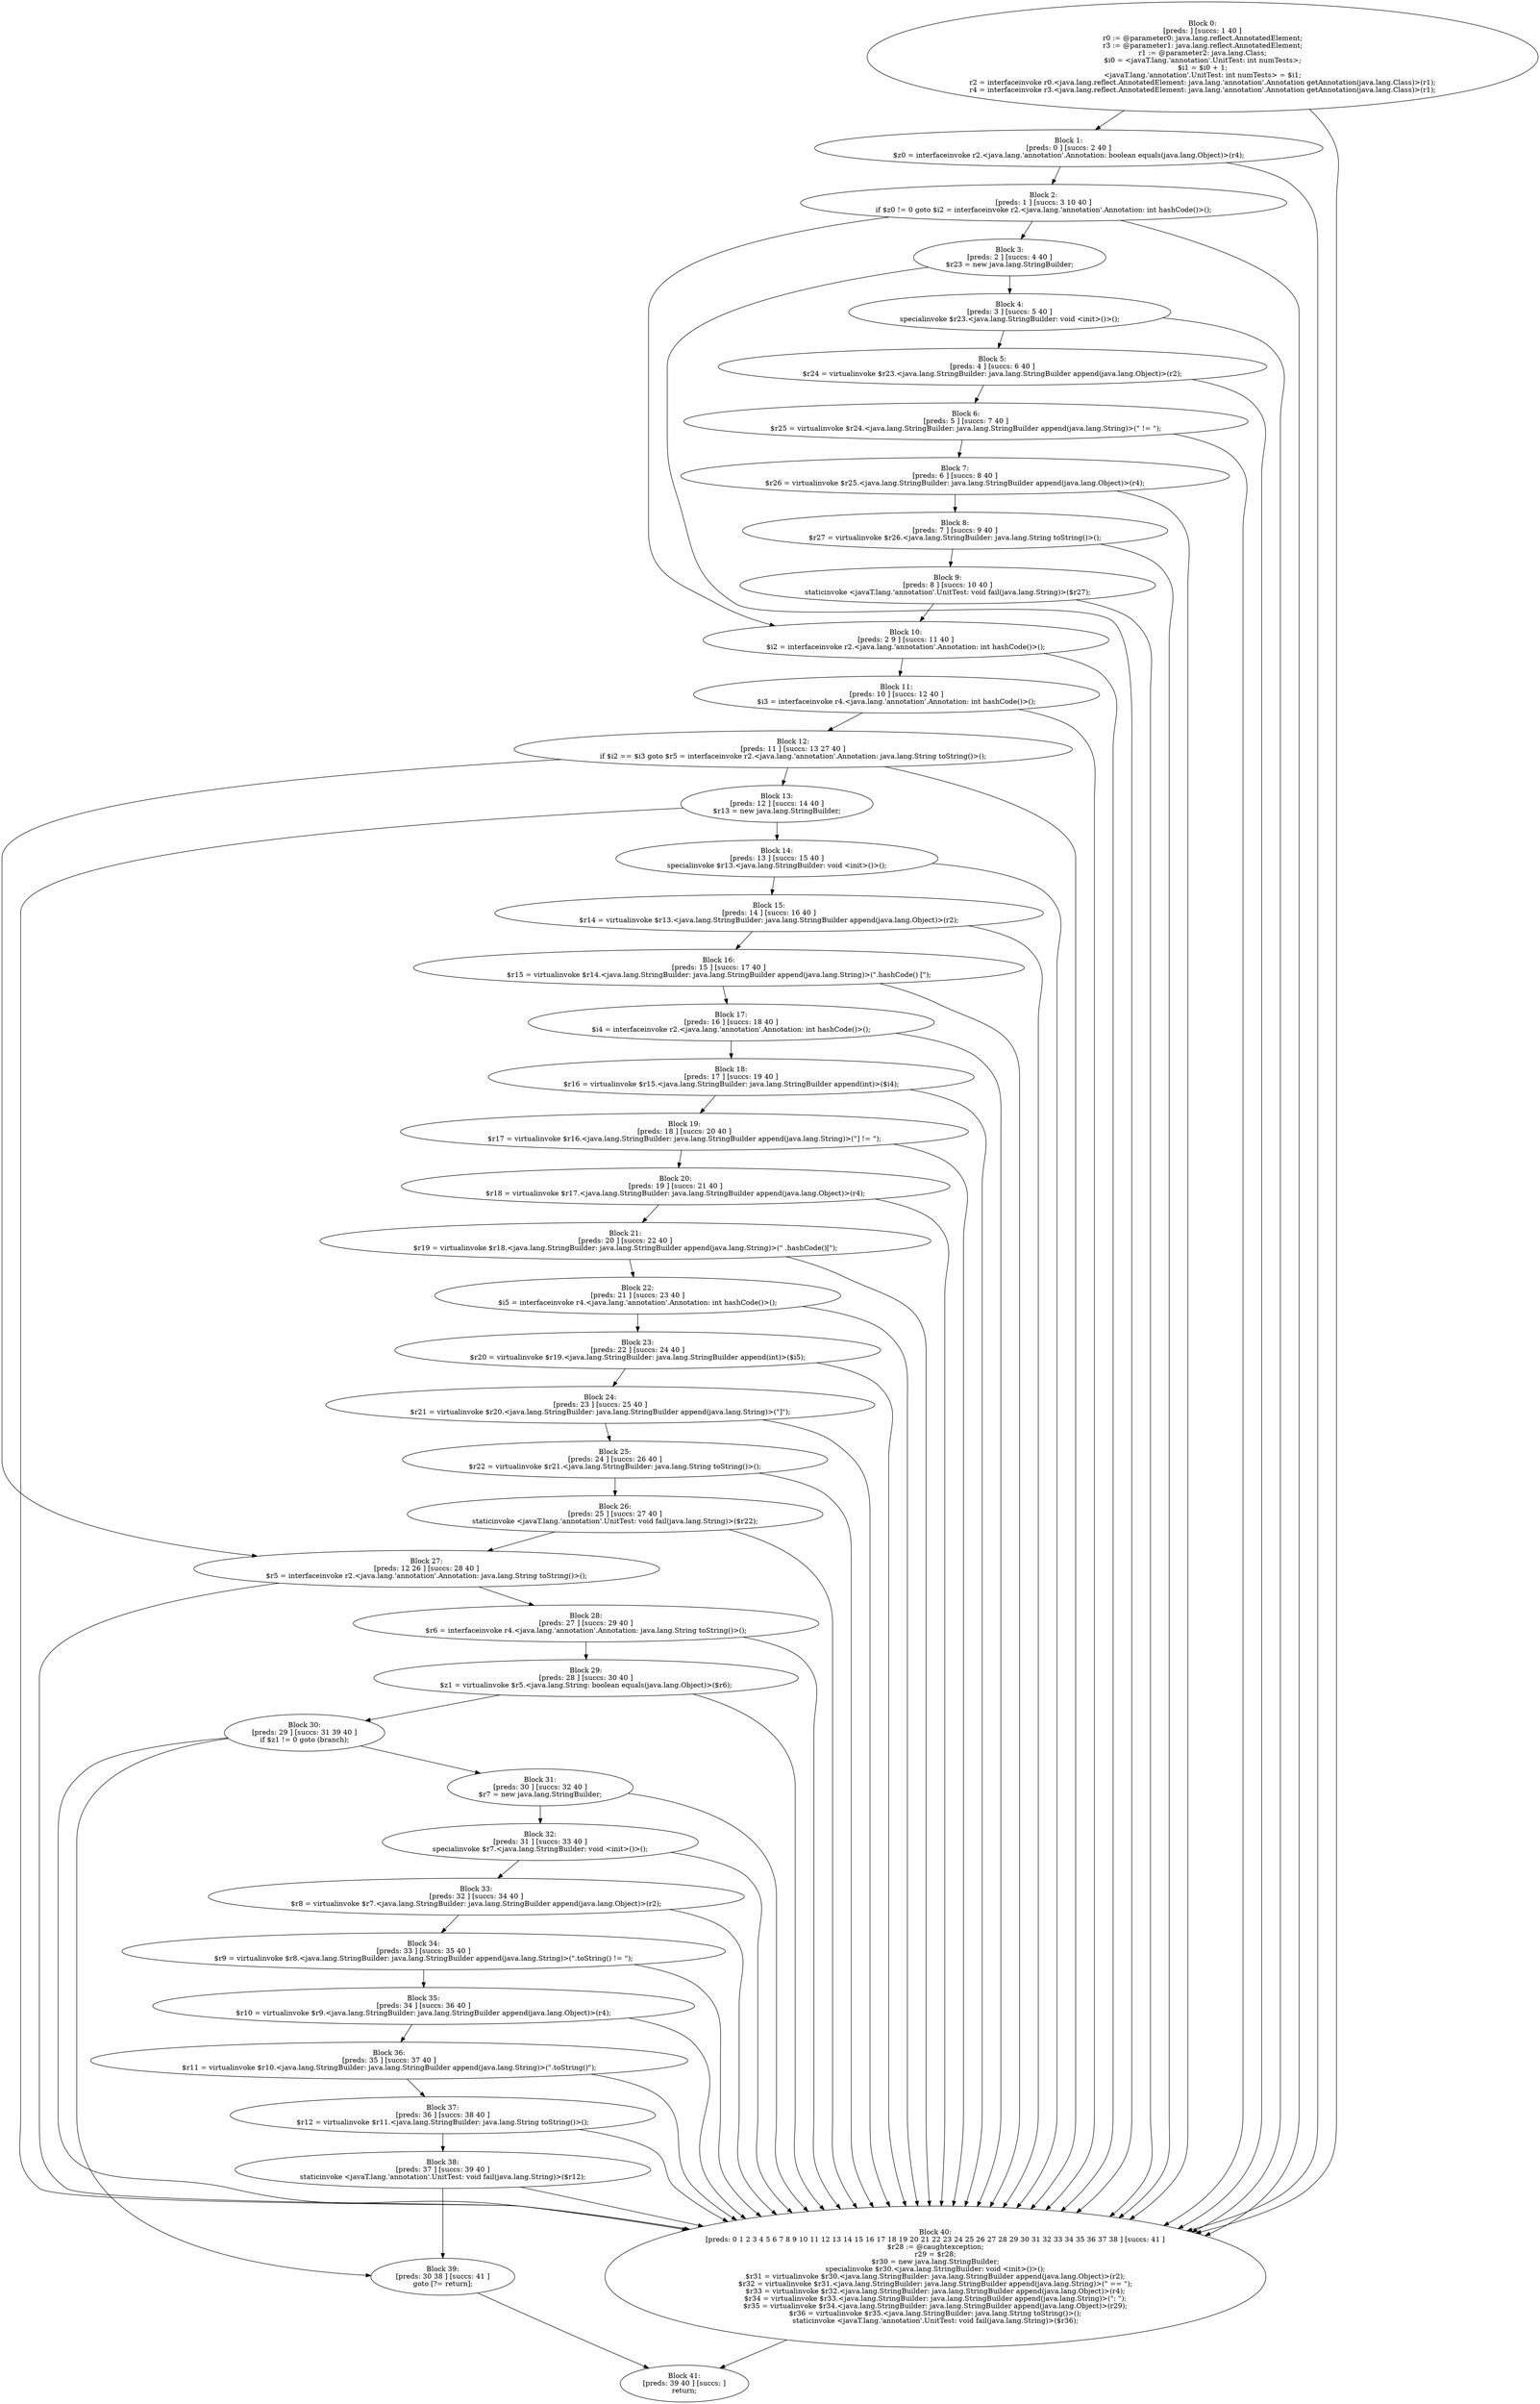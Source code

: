 digraph "unitGraph" {
    "Block 0:
[preds: ] [succs: 1 40 ]
r0 := @parameter0: java.lang.reflect.AnnotatedElement;
r3 := @parameter1: java.lang.reflect.AnnotatedElement;
r1 := @parameter2: java.lang.Class;
$i0 = <javaT.lang.'annotation'.UnitTest: int numTests>;
$i1 = $i0 + 1;
<javaT.lang.'annotation'.UnitTest: int numTests> = $i1;
r2 = interfaceinvoke r0.<java.lang.reflect.AnnotatedElement: java.lang.'annotation'.Annotation getAnnotation(java.lang.Class)>(r1);
r4 = interfaceinvoke r3.<java.lang.reflect.AnnotatedElement: java.lang.'annotation'.Annotation getAnnotation(java.lang.Class)>(r1);
"
    "Block 1:
[preds: 0 ] [succs: 2 40 ]
$z0 = interfaceinvoke r2.<java.lang.'annotation'.Annotation: boolean equals(java.lang.Object)>(r4);
"
    "Block 2:
[preds: 1 ] [succs: 3 10 40 ]
if $z0 != 0 goto $i2 = interfaceinvoke r2.<java.lang.'annotation'.Annotation: int hashCode()>();
"
    "Block 3:
[preds: 2 ] [succs: 4 40 ]
$r23 = new java.lang.StringBuilder;
"
    "Block 4:
[preds: 3 ] [succs: 5 40 ]
specialinvoke $r23.<java.lang.StringBuilder: void <init>()>();
"
    "Block 5:
[preds: 4 ] [succs: 6 40 ]
$r24 = virtualinvoke $r23.<java.lang.StringBuilder: java.lang.StringBuilder append(java.lang.Object)>(r2);
"
    "Block 6:
[preds: 5 ] [succs: 7 40 ]
$r25 = virtualinvoke $r24.<java.lang.StringBuilder: java.lang.StringBuilder append(java.lang.String)>(\" != \");
"
    "Block 7:
[preds: 6 ] [succs: 8 40 ]
$r26 = virtualinvoke $r25.<java.lang.StringBuilder: java.lang.StringBuilder append(java.lang.Object)>(r4);
"
    "Block 8:
[preds: 7 ] [succs: 9 40 ]
$r27 = virtualinvoke $r26.<java.lang.StringBuilder: java.lang.String toString()>();
"
    "Block 9:
[preds: 8 ] [succs: 10 40 ]
staticinvoke <javaT.lang.'annotation'.UnitTest: void fail(java.lang.String)>($r27);
"
    "Block 10:
[preds: 2 9 ] [succs: 11 40 ]
$i2 = interfaceinvoke r2.<java.lang.'annotation'.Annotation: int hashCode()>();
"
    "Block 11:
[preds: 10 ] [succs: 12 40 ]
$i3 = interfaceinvoke r4.<java.lang.'annotation'.Annotation: int hashCode()>();
"
    "Block 12:
[preds: 11 ] [succs: 13 27 40 ]
if $i2 == $i3 goto $r5 = interfaceinvoke r2.<java.lang.'annotation'.Annotation: java.lang.String toString()>();
"
    "Block 13:
[preds: 12 ] [succs: 14 40 ]
$r13 = new java.lang.StringBuilder;
"
    "Block 14:
[preds: 13 ] [succs: 15 40 ]
specialinvoke $r13.<java.lang.StringBuilder: void <init>()>();
"
    "Block 15:
[preds: 14 ] [succs: 16 40 ]
$r14 = virtualinvoke $r13.<java.lang.StringBuilder: java.lang.StringBuilder append(java.lang.Object)>(r2);
"
    "Block 16:
[preds: 15 ] [succs: 17 40 ]
$r15 = virtualinvoke $r14.<java.lang.StringBuilder: java.lang.StringBuilder append(java.lang.String)>(\".hashCode() [\");
"
    "Block 17:
[preds: 16 ] [succs: 18 40 ]
$i4 = interfaceinvoke r2.<java.lang.'annotation'.Annotation: int hashCode()>();
"
    "Block 18:
[preds: 17 ] [succs: 19 40 ]
$r16 = virtualinvoke $r15.<java.lang.StringBuilder: java.lang.StringBuilder append(int)>($i4);
"
    "Block 19:
[preds: 18 ] [succs: 20 40 ]
$r17 = virtualinvoke $r16.<java.lang.StringBuilder: java.lang.StringBuilder append(java.lang.String)>(\"] != \");
"
    "Block 20:
[preds: 19 ] [succs: 21 40 ]
$r18 = virtualinvoke $r17.<java.lang.StringBuilder: java.lang.StringBuilder append(java.lang.Object)>(r4);
"
    "Block 21:
[preds: 20 ] [succs: 22 40 ]
$r19 = virtualinvoke $r18.<java.lang.StringBuilder: java.lang.StringBuilder append(java.lang.String)>(\" .hashCode()[\");
"
    "Block 22:
[preds: 21 ] [succs: 23 40 ]
$i5 = interfaceinvoke r4.<java.lang.'annotation'.Annotation: int hashCode()>();
"
    "Block 23:
[preds: 22 ] [succs: 24 40 ]
$r20 = virtualinvoke $r19.<java.lang.StringBuilder: java.lang.StringBuilder append(int)>($i5);
"
    "Block 24:
[preds: 23 ] [succs: 25 40 ]
$r21 = virtualinvoke $r20.<java.lang.StringBuilder: java.lang.StringBuilder append(java.lang.String)>(\"]\");
"
    "Block 25:
[preds: 24 ] [succs: 26 40 ]
$r22 = virtualinvoke $r21.<java.lang.StringBuilder: java.lang.String toString()>();
"
    "Block 26:
[preds: 25 ] [succs: 27 40 ]
staticinvoke <javaT.lang.'annotation'.UnitTest: void fail(java.lang.String)>($r22);
"
    "Block 27:
[preds: 12 26 ] [succs: 28 40 ]
$r5 = interfaceinvoke r2.<java.lang.'annotation'.Annotation: java.lang.String toString()>();
"
    "Block 28:
[preds: 27 ] [succs: 29 40 ]
$r6 = interfaceinvoke r4.<java.lang.'annotation'.Annotation: java.lang.String toString()>();
"
    "Block 29:
[preds: 28 ] [succs: 30 40 ]
$z1 = virtualinvoke $r5.<java.lang.String: boolean equals(java.lang.Object)>($r6);
"
    "Block 30:
[preds: 29 ] [succs: 31 39 40 ]
if $z1 != 0 goto (branch);
"
    "Block 31:
[preds: 30 ] [succs: 32 40 ]
$r7 = new java.lang.StringBuilder;
"
    "Block 32:
[preds: 31 ] [succs: 33 40 ]
specialinvoke $r7.<java.lang.StringBuilder: void <init>()>();
"
    "Block 33:
[preds: 32 ] [succs: 34 40 ]
$r8 = virtualinvoke $r7.<java.lang.StringBuilder: java.lang.StringBuilder append(java.lang.Object)>(r2);
"
    "Block 34:
[preds: 33 ] [succs: 35 40 ]
$r9 = virtualinvoke $r8.<java.lang.StringBuilder: java.lang.StringBuilder append(java.lang.String)>(\".toString() != \");
"
    "Block 35:
[preds: 34 ] [succs: 36 40 ]
$r10 = virtualinvoke $r9.<java.lang.StringBuilder: java.lang.StringBuilder append(java.lang.Object)>(r4);
"
    "Block 36:
[preds: 35 ] [succs: 37 40 ]
$r11 = virtualinvoke $r10.<java.lang.StringBuilder: java.lang.StringBuilder append(java.lang.String)>(\".toString()\");
"
    "Block 37:
[preds: 36 ] [succs: 38 40 ]
$r12 = virtualinvoke $r11.<java.lang.StringBuilder: java.lang.String toString()>();
"
    "Block 38:
[preds: 37 ] [succs: 39 40 ]
staticinvoke <javaT.lang.'annotation'.UnitTest: void fail(java.lang.String)>($r12);
"
    "Block 39:
[preds: 30 38 ] [succs: 41 ]
goto [?= return];
"
    "Block 40:
[preds: 0 1 2 3 4 5 6 7 8 9 10 11 12 13 14 15 16 17 18 19 20 21 22 23 24 25 26 27 28 29 30 31 32 33 34 35 36 37 38 ] [succs: 41 ]
$r28 := @caughtexception;
r29 = $r28;
$r30 = new java.lang.StringBuilder;
specialinvoke $r30.<java.lang.StringBuilder: void <init>()>();
$r31 = virtualinvoke $r30.<java.lang.StringBuilder: java.lang.StringBuilder append(java.lang.Object)>(r2);
$r32 = virtualinvoke $r31.<java.lang.StringBuilder: java.lang.StringBuilder append(java.lang.String)>(\" == \");
$r33 = virtualinvoke $r32.<java.lang.StringBuilder: java.lang.StringBuilder append(java.lang.Object)>(r4);
$r34 = virtualinvoke $r33.<java.lang.StringBuilder: java.lang.StringBuilder append(java.lang.String)>(\": \");
$r35 = virtualinvoke $r34.<java.lang.StringBuilder: java.lang.StringBuilder append(java.lang.Object)>(r29);
$r36 = virtualinvoke $r35.<java.lang.StringBuilder: java.lang.String toString()>();
staticinvoke <javaT.lang.'annotation'.UnitTest: void fail(java.lang.String)>($r36);
"
    "Block 41:
[preds: 39 40 ] [succs: ]
return;
"
    "Block 0:
[preds: ] [succs: 1 40 ]
r0 := @parameter0: java.lang.reflect.AnnotatedElement;
r3 := @parameter1: java.lang.reflect.AnnotatedElement;
r1 := @parameter2: java.lang.Class;
$i0 = <javaT.lang.'annotation'.UnitTest: int numTests>;
$i1 = $i0 + 1;
<javaT.lang.'annotation'.UnitTest: int numTests> = $i1;
r2 = interfaceinvoke r0.<java.lang.reflect.AnnotatedElement: java.lang.'annotation'.Annotation getAnnotation(java.lang.Class)>(r1);
r4 = interfaceinvoke r3.<java.lang.reflect.AnnotatedElement: java.lang.'annotation'.Annotation getAnnotation(java.lang.Class)>(r1);
"->"Block 1:
[preds: 0 ] [succs: 2 40 ]
$z0 = interfaceinvoke r2.<java.lang.'annotation'.Annotation: boolean equals(java.lang.Object)>(r4);
";
    "Block 0:
[preds: ] [succs: 1 40 ]
r0 := @parameter0: java.lang.reflect.AnnotatedElement;
r3 := @parameter1: java.lang.reflect.AnnotatedElement;
r1 := @parameter2: java.lang.Class;
$i0 = <javaT.lang.'annotation'.UnitTest: int numTests>;
$i1 = $i0 + 1;
<javaT.lang.'annotation'.UnitTest: int numTests> = $i1;
r2 = interfaceinvoke r0.<java.lang.reflect.AnnotatedElement: java.lang.'annotation'.Annotation getAnnotation(java.lang.Class)>(r1);
r4 = interfaceinvoke r3.<java.lang.reflect.AnnotatedElement: java.lang.'annotation'.Annotation getAnnotation(java.lang.Class)>(r1);
"->"Block 40:
[preds: 0 1 2 3 4 5 6 7 8 9 10 11 12 13 14 15 16 17 18 19 20 21 22 23 24 25 26 27 28 29 30 31 32 33 34 35 36 37 38 ] [succs: 41 ]
$r28 := @caughtexception;
r29 = $r28;
$r30 = new java.lang.StringBuilder;
specialinvoke $r30.<java.lang.StringBuilder: void <init>()>();
$r31 = virtualinvoke $r30.<java.lang.StringBuilder: java.lang.StringBuilder append(java.lang.Object)>(r2);
$r32 = virtualinvoke $r31.<java.lang.StringBuilder: java.lang.StringBuilder append(java.lang.String)>(\" == \");
$r33 = virtualinvoke $r32.<java.lang.StringBuilder: java.lang.StringBuilder append(java.lang.Object)>(r4);
$r34 = virtualinvoke $r33.<java.lang.StringBuilder: java.lang.StringBuilder append(java.lang.String)>(\": \");
$r35 = virtualinvoke $r34.<java.lang.StringBuilder: java.lang.StringBuilder append(java.lang.Object)>(r29);
$r36 = virtualinvoke $r35.<java.lang.StringBuilder: java.lang.String toString()>();
staticinvoke <javaT.lang.'annotation'.UnitTest: void fail(java.lang.String)>($r36);
";
    "Block 1:
[preds: 0 ] [succs: 2 40 ]
$z0 = interfaceinvoke r2.<java.lang.'annotation'.Annotation: boolean equals(java.lang.Object)>(r4);
"->"Block 2:
[preds: 1 ] [succs: 3 10 40 ]
if $z0 != 0 goto $i2 = interfaceinvoke r2.<java.lang.'annotation'.Annotation: int hashCode()>();
";
    "Block 1:
[preds: 0 ] [succs: 2 40 ]
$z0 = interfaceinvoke r2.<java.lang.'annotation'.Annotation: boolean equals(java.lang.Object)>(r4);
"->"Block 40:
[preds: 0 1 2 3 4 5 6 7 8 9 10 11 12 13 14 15 16 17 18 19 20 21 22 23 24 25 26 27 28 29 30 31 32 33 34 35 36 37 38 ] [succs: 41 ]
$r28 := @caughtexception;
r29 = $r28;
$r30 = new java.lang.StringBuilder;
specialinvoke $r30.<java.lang.StringBuilder: void <init>()>();
$r31 = virtualinvoke $r30.<java.lang.StringBuilder: java.lang.StringBuilder append(java.lang.Object)>(r2);
$r32 = virtualinvoke $r31.<java.lang.StringBuilder: java.lang.StringBuilder append(java.lang.String)>(\" == \");
$r33 = virtualinvoke $r32.<java.lang.StringBuilder: java.lang.StringBuilder append(java.lang.Object)>(r4);
$r34 = virtualinvoke $r33.<java.lang.StringBuilder: java.lang.StringBuilder append(java.lang.String)>(\": \");
$r35 = virtualinvoke $r34.<java.lang.StringBuilder: java.lang.StringBuilder append(java.lang.Object)>(r29);
$r36 = virtualinvoke $r35.<java.lang.StringBuilder: java.lang.String toString()>();
staticinvoke <javaT.lang.'annotation'.UnitTest: void fail(java.lang.String)>($r36);
";
    "Block 2:
[preds: 1 ] [succs: 3 10 40 ]
if $z0 != 0 goto $i2 = interfaceinvoke r2.<java.lang.'annotation'.Annotation: int hashCode()>();
"->"Block 3:
[preds: 2 ] [succs: 4 40 ]
$r23 = new java.lang.StringBuilder;
";
    "Block 2:
[preds: 1 ] [succs: 3 10 40 ]
if $z0 != 0 goto $i2 = interfaceinvoke r2.<java.lang.'annotation'.Annotation: int hashCode()>();
"->"Block 10:
[preds: 2 9 ] [succs: 11 40 ]
$i2 = interfaceinvoke r2.<java.lang.'annotation'.Annotation: int hashCode()>();
";
    "Block 2:
[preds: 1 ] [succs: 3 10 40 ]
if $z0 != 0 goto $i2 = interfaceinvoke r2.<java.lang.'annotation'.Annotation: int hashCode()>();
"->"Block 40:
[preds: 0 1 2 3 4 5 6 7 8 9 10 11 12 13 14 15 16 17 18 19 20 21 22 23 24 25 26 27 28 29 30 31 32 33 34 35 36 37 38 ] [succs: 41 ]
$r28 := @caughtexception;
r29 = $r28;
$r30 = new java.lang.StringBuilder;
specialinvoke $r30.<java.lang.StringBuilder: void <init>()>();
$r31 = virtualinvoke $r30.<java.lang.StringBuilder: java.lang.StringBuilder append(java.lang.Object)>(r2);
$r32 = virtualinvoke $r31.<java.lang.StringBuilder: java.lang.StringBuilder append(java.lang.String)>(\" == \");
$r33 = virtualinvoke $r32.<java.lang.StringBuilder: java.lang.StringBuilder append(java.lang.Object)>(r4);
$r34 = virtualinvoke $r33.<java.lang.StringBuilder: java.lang.StringBuilder append(java.lang.String)>(\": \");
$r35 = virtualinvoke $r34.<java.lang.StringBuilder: java.lang.StringBuilder append(java.lang.Object)>(r29);
$r36 = virtualinvoke $r35.<java.lang.StringBuilder: java.lang.String toString()>();
staticinvoke <javaT.lang.'annotation'.UnitTest: void fail(java.lang.String)>($r36);
";
    "Block 3:
[preds: 2 ] [succs: 4 40 ]
$r23 = new java.lang.StringBuilder;
"->"Block 4:
[preds: 3 ] [succs: 5 40 ]
specialinvoke $r23.<java.lang.StringBuilder: void <init>()>();
";
    "Block 3:
[preds: 2 ] [succs: 4 40 ]
$r23 = new java.lang.StringBuilder;
"->"Block 40:
[preds: 0 1 2 3 4 5 6 7 8 9 10 11 12 13 14 15 16 17 18 19 20 21 22 23 24 25 26 27 28 29 30 31 32 33 34 35 36 37 38 ] [succs: 41 ]
$r28 := @caughtexception;
r29 = $r28;
$r30 = new java.lang.StringBuilder;
specialinvoke $r30.<java.lang.StringBuilder: void <init>()>();
$r31 = virtualinvoke $r30.<java.lang.StringBuilder: java.lang.StringBuilder append(java.lang.Object)>(r2);
$r32 = virtualinvoke $r31.<java.lang.StringBuilder: java.lang.StringBuilder append(java.lang.String)>(\" == \");
$r33 = virtualinvoke $r32.<java.lang.StringBuilder: java.lang.StringBuilder append(java.lang.Object)>(r4);
$r34 = virtualinvoke $r33.<java.lang.StringBuilder: java.lang.StringBuilder append(java.lang.String)>(\": \");
$r35 = virtualinvoke $r34.<java.lang.StringBuilder: java.lang.StringBuilder append(java.lang.Object)>(r29);
$r36 = virtualinvoke $r35.<java.lang.StringBuilder: java.lang.String toString()>();
staticinvoke <javaT.lang.'annotation'.UnitTest: void fail(java.lang.String)>($r36);
";
    "Block 4:
[preds: 3 ] [succs: 5 40 ]
specialinvoke $r23.<java.lang.StringBuilder: void <init>()>();
"->"Block 5:
[preds: 4 ] [succs: 6 40 ]
$r24 = virtualinvoke $r23.<java.lang.StringBuilder: java.lang.StringBuilder append(java.lang.Object)>(r2);
";
    "Block 4:
[preds: 3 ] [succs: 5 40 ]
specialinvoke $r23.<java.lang.StringBuilder: void <init>()>();
"->"Block 40:
[preds: 0 1 2 3 4 5 6 7 8 9 10 11 12 13 14 15 16 17 18 19 20 21 22 23 24 25 26 27 28 29 30 31 32 33 34 35 36 37 38 ] [succs: 41 ]
$r28 := @caughtexception;
r29 = $r28;
$r30 = new java.lang.StringBuilder;
specialinvoke $r30.<java.lang.StringBuilder: void <init>()>();
$r31 = virtualinvoke $r30.<java.lang.StringBuilder: java.lang.StringBuilder append(java.lang.Object)>(r2);
$r32 = virtualinvoke $r31.<java.lang.StringBuilder: java.lang.StringBuilder append(java.lang.String)>(\" == \");
$r33 = virtualinvoke $r32.<java.lang.StringBuilder: java.lang.StringBuilder append(java.lang.Object)>(r4);
$r34 = virtualinvoke $r33.<java.lang.StringBuilder: java.lang.StringBuilder append(java.lang.String)>(\": \");
$r35 = virtualinvoke $r34.<java.lang.StringBuilder: java.lang.StringBuilder append(java.lang.Object)>(r29);
$r36 = virtualinvoke $r35.<java.lang.StringBuilder: java.lang.String toString()>();
staticinvoke <javaT.lang.'annotation'.UnitTest: void fail(java.lang.String)>($r36);
";
    "Block 5:
[preds: 4 ] [succs: 6 40 ]
$r24 = virtualinvoke $r23.<java.lang.StringBuilder: java.lang.StringBuilder append(java.lang.Object)>(r2);
"->"Block 6:
[preds: 5 ] [succs: 7 40 ]
$r25 = virtualinvoke $r24.<java.lang.StringBuilder: java.lang.StringBuilder append(java.lang.String)>(\" != \");
";
    "Block 5:
[preds: 4 ] [succs: 6 40 ]
$r24 = virtualinvoke $r23.<java.lang.StringBuilder: java.lang.StringBuilder append(java.lang.Object)>(r2);
"->"Block 40:
[preds: 0 1 2 3 4 5 6 7 8 9 10 11 12 13 14 15 16 17 18 19 20 21 22 23 24 25 26 27 28 29 30 31 32 33 34 35 36 37 38 ] [succs: 41 ]
$r28 := @caughtexception;
r29 = $r28;
$r30 = new java.lang.StringBuilder;
specialinvoke $r30.<java.lang.StringBuilder: void <init>()>();
$r31 = virtualinvoke $r30.<java.lang.StringBuilder: java.lang.StringBuilder append(java.lang.Object)>(r2);
$r32 = virtualinvoke $r31.<java.lang.StringBuilder: java.lang.StringBuilder append(java.lang.String)>(\" == \");
$r33 = virtualinvoke $r32.<java.lang.StringBuilder: java.lang.StringBuilder append(java.lang.Object)>(r4);
$r34 = virtualinvoke $r33.<java.lang.StringBuilder: java.lang.StringBuilder append(java.lang.String)>(\": \");
$r35 = virtualinvoke $r34.<java.lang.StringBuilder: java.lang.StringBuilder append(java.lang.Object)>(r29);
$r36 = virtualinvoke $r35.<java.lang.StringBuilder: java.lang.String toString()>();
staticinvoke <javaT.lang.'annotation'.UnitTest: void fail(java.lang.String)>($r36);
";
    "Block 6:
[preds: 5 ] [succs: 7 40 ]
$r25 = virtualinvoke $r24.<java.lang.StringBuilder: java.lang.StringBuilder append(java.lang.String)>(\" != \");
"->"Block 7:
[preds: 6 ] [succs: 8 40 ]
$r26 = virtualinvoke $r25.<java.lang.StringBuilder: java.lang.StringBuilder append(java.lang.Object)>(r4);
";
    "Block 6:
[preds: 5 ] [succs: 7 40 ]
$r25 = virtualinvoke $r24.<java.lang.StringBuilder: java.lang.StringBuilder append(java.lang.String)>(\" != \");
"->"Block 40:
[preds: 0 1 2 3 4 5 6 7 8 9 10 11 12 13 14 15 16 17 18 19 20 21 22 23 24 25 26 27 28 29 30 31 32 33 34 35 36 37 38 ] [succs: 41 ]
$r28 := @caughtexception;
r29 = $r28;
$r30 = new java.lang.StringBuilder;
specialinvoke $r30.<java.lang.StringBuilder: void <init>()>();
$r31 = virtualinvoke $r30.<java.lang.StringBuilder: java.lang.StringBuilder append(java.lang.Object)>(r2);
$r32 = virtualinvoke $r31.<java.lang.StringBuilder: java.lang.StringBuilder append(java.lang.String)>(\" == \");
$r33 = virtualinvoke $r32.<java.lang.StringBuilder: java.lang.StringBuilder append(java.lang.Object)>(r4);
$r34 = virtualinvoke $r33.<java.lang.StringBuilder: java.lang.StringBuilder append(java.lang.String)>(\": \");
$r35 = virtualinvoke $r34.<java.lang.StringBuilder: java.lang.StringBuilder append(java.lang.Object)>(r29);
$r36 = virtualinvoke $r35.<java.lang.StringBuilder: java.lang.String toString()>();
staticinvoke <javaT.lang.'annotation'.UnitTest: void fail(java.lang.String)>($r36);
";
    "Block 7:
[preds: 6 ] [succs: 8 40 ]
$r26 = virtualinvoke $r25.<java.lang.StringBuilder: java.lang.StringBuilder append(java.lang.Object)>(r4);
"->"Block 8:
[preds: 7 ] [succs: 9 40 ]
$r27 = virtualinvoke $r26.<java.lang.StringBuilder: java.lang.String toString()>();
";
    "Block 7:
[preds: 6 ] [succs: 8 40 ]
$r26 = virtualinvoke $r25.<java.lang.StringBuilder: java.lang.StringBuilder append(java.lang.Object)>(r4);
"->"Block 40:
[preds: 0 1 2 3 4 5 6 7 8 9 10 11 12 13 14 15 16 17 18 19 20 21 22 23 24 25 26 27 28 29 30 31 32 33 34 35 36 37 38 ] [succs: 41 ]
$r28 := @caughtexception;
r29 = $r28;
$r30 = new java.lang.StringBuilder;
specialinvoke $r30.<java.lang.StringBuilder: void <init>()>();
$r31 = virtualinvoke $r30.<java.lang.StringBuilder: java.lang.StringBuilder append(java.lang.Object)>(r2);
$r32 = virtualinvoke $r31.<java.lang.StringBuilder: java.lang.StringBuilder append(java.lang.String)>(\" == \");
$r33 = virtualinvoke $r32.<java.lang.StringBuilder: java.lang.StringBuilder append(java.lang.Object)>(r4);
$r34 = virtualinvoke $r33.<java.lang.StringBuilder: java.lang.StringBuilder append(java.lang.String)>(\": \");
$r35 = virtualinvoke $r34.<java.lang.StringBuilder: java.lang.StringBuilder append(java.lang.Object)>(r29);
$r36 = virtualinvoke $r35.<java.lang.StringBuilder: java.lang.String toString()>();
staticinvoke <javaT.lang.'annotation'.UnitTest: void fail(java.lang.String)>($r36);
";
    "Block 8:
[preds: 7 ] [succs: 9 40 ]
$r27 = virtualinvoke $r26.<java.lang.StringBuilder: java.lang.String toString()>();
"->"Block 9:
[preds: 8 ] [succs: 10 40 ]
staticinvoke <javaT.lang.'annotation'.UnitTest: void fail(java.lang.String)>($r27);
";
    "Block 8:
[preds: 7 ] [succs: 9 40 ]
$r27 = virtualinvoke $r26.<java.lang.StringBuilder: java.lang.String toString()>();
"->"Block 40:
[preds: 0 1 2 3 4 5 6 7 8 9 10 11 12 13 14 15 16 17 18 19 20 21 22 23 24 25 26 27 28 29 30 31 32 33 34 35 36 37 38 ] [succs: 41 ]
$r28 := @caughtexception;
r29 = $r28;
$r30 = new java.lang.StringBuilder;
specialinvoke $r30.<java.lang.StringBuilder: void <init>()>();
$r31 = virtualinvoke $r30.<java.lang.StringBuilder: java.lang.StringBuilder append(java.lang.Object)>(r2);
$r32 = virtualinvoke $r31.<java.lang.StringBuilder: java.lang.StringBuilder append(java.lang.String)>(\" == \");
$r33 = virtualinvoke $r32.<java.lang.StringBuilder: java.lang.StringBuilder append(java.lang.Object)>(r4);
$r34 = virtualinvoke $r33.<java.lang.StringBuilder: java.lang.StringBuilder append(java.lang.String)>(\": \");
$r35 = virtualinvoke $r34.<java.lang.StringBuilder: java.lang.StringBuilder append(java.lang.Object)>(r29);
$r36 = virtualinvoke $r35.<java.lang.StringBuilder: java.lang.String toString()>();
staticinvoke <javaT.lang.'annotation'.UnitTest: void fail(java.lang.String)>($r36);
";
    "Block 9:
[preds: 8 ] [succs: 10 40 ]
staticinvoke <javaT.lang.'annotation'.UnitTest: void fail(java.lang.String)>($r27);
"->"Block 10:
[preds: 2 9 ] [succs: 11 40 ]
$i2 = interfaceinvoke r2.<java.lang.'annotation'.Annotation: int hashCode()>();
";
    "Block 9:
[preds: 8 ] [succs: 10 40 ]
staticinvoke <javaT.lang.'annotation'.UnitTest: void fail(java.lang.String)>($r27);
"->"Block 40:
[preds: 0 1 2 3 4 5 6 7 8 9 10 11 12 13 14 15 16 17 18 19 20 21 22 23 24 25 26 27 28 29 30 31 32 33 34 35 36 37 38 ] [succs: 41 ]
$r28 := @caughtexception;
r29 = $r28;
$r30 = new java.lang.StringBuilder;
specialinvoke $r30.<java.lang.StringBuilder: void <init>()>();
$r31 = virtualinvoke $r30.<java.lang.StringBuilder: java.lang.StringBuilder append(java.lang.Object)>(r2);
$r32 = virtualinvoke $r31.<java.lang.StringBuilder: java.lang.StringBuilder append(java.lang.String)>(\" == \");
$r33 = virtualinvoke $r32.<java.lang.StringBuilder: java.lang.StringBuilder append(java.lang.Object)>(r4);
$r34 = virtualinvoke $r33.<java.lang.StringBuilder: java.lang.StringBuilder append(java.lang.String)>(\": \");
$r35 = virtualinvoke $r34.<java.lang.StringBuilder: java.lang.StringBuilder append(java.lang.Object)>(r29);
$r36 = virtualinvoke $r35.<java.lang.StringBuilder: java.lang.String toString()>();
staticinvoke <javaT.lang.'annotation'.UnitTest: void fail(java.lang.String)>($r36);
";
    "Block 10:
[preds: 2 9 ] [succs: 11 40 ]
$i2 = interfaceinvoke r2.<java.lang.'annotation'.Annotation: int hashCode()>();
"->"Block 11:
[preds: 10 ] [succs: 12 40 ]
$i3 = interfaceinvoke r4.<java.lang.'annotation'.Annotation: int hashCode()>();
";
    "Block 10:
[preds: 2 9 ] [succs: 11 40 ]
$i2 = interfaceinvoke r2.<java.lang.'annotation'.Annotation: int hashCode()>();
"->"Block 40:
[preds: 0 1 2 3 4 5 6 7 8 9 10 11 12 13 14 15 16 17 18 19 20 21 22 23 24 25 26 27 28 29 30 31 32 33 34 35 36 37 38 ] [succs: 41 ]
$r28 := @caughtexception;
r29 = $r28;
$r30 = new java.lang.StringBuilder;
specialinvoke $r30.<java.lang.StringBuilder: void <init>()>();
$r31 = virtualinvoke $r30.<java.lang.StringBuilder: java.lang.StringBuilder append(java.lang.Object)>(r2);
$r32 = virtualinvoke $r31.<java.lang.StringBuilder: java.lang.StringBuilder append(java.lang.String)>(\" == \");
$r33 = virtualinvoke $r32.<java.lang.StringBuilder: java.lang.StringBuilder append(java.lang.Object)>(r4);
$r34 = virtualinvoke $r33.<java.lang.StringBuilder: java.lang.StringBuilder append(java.lang.String)>(\": \");
$r35 = virtualinvoke $r34.<java.lang.StringBuilder: java.lang.StringBuilder append(java.lang.Object)>(r29);
$r36 = virtualinvoke $r35.<java.lang.StringBuilder: java.lang.String toString()>();
staticinvoke <javaT.lang.'annotation'.UnitTest: void fail(java.lang.String)>($r36);
";
    "Block 11:
[preds: 10 ] [succs: 12 40 ]
$i3 = interfaceinvoke r4.<java.lang.'annotation'.Annotation: int hashCode()>();
"->"Block 12:
[preds: 11 ] [succs: 13 27 40 ]
if $i2 == $i3 goto $r5 = interfaceinvoke r2.<java.lang.'annotation'.Annotation: java.lang.String toString()>();
";
    "Block 11:
[preds: 10 ] [succs: 12 40 ]
$i3 = interfaceinvoke r4.<java.lang.'annotation'.Annotation: int hashCode()>();
"->"Block 40:
[preds: 0 1 2 3 4 5 6 7 8 9 10 11 12 13 14 15 16 17 18 19 20 21 22 23 24 25 26 27 28 29 30 31 32 33 34 35 36 37 38 ] [succs: 41 ]
$r28 := @caughtexception;
r29 = $r28;
$r30 = new java.lang.StringBuilder;
specialinvoke $r30.<java.lang.StringBuilder: void <init>()>();
$r31 = virtualinvoke $r30.<java.lang.StringBuilder: java.lang.StringBuilder append(java.lang.Object)>(r2);
$r32 = virtualinvoke $r31.<java.lang.StringBuilder: java.lang.StringBuilder append(java.lang.String)>(\" == \");
$r33 = virtualinvoke $r32.<java.lang.StringBuilder: java.lang.StringBuilder append(java.lang.Object)>(r4);
$r34 = virtualinvoke $r33.<java.lang.StringBuilder: java.lang.StringBuilder append(java.lang.String)>(\": \");
$r35 = virtualinvoke $r34.<java.lang.StringBuilder: java.lang.StringBuilder append(java.lang.Object)>(r29);
$r36 = virtualinvoke $r35.<java.lang.StringBuilder: java.lang.String toString()>();
staticinvoke <javaT.lang.'annotation'.UnitTest: void fail(java.lang.String)>($r36);
";
    "Block 12:
[preds: 11 ] [succs: 13 27 40 ]
if $i2 == $i3 goto $r5 = interfaceinvoke r2.<java.lang.'annotation'.Annotation: java.lang.String toString()>();
"->"Block 13:
[preds: 12 ] [succs: 14 40 ]
$r13 = new java.lang.StringBuilder;
";
    "Block 12:
[preds: 11 ] [succs: 13 27 40 ]
if $i2 == $i3 goto $r5 = interfaceinvoke r2.<java.lang.'annotation'.Annotation: java.lang.String toString()>();
"->"Block 27:
[preds: 12 26 ] [succs: 28 40 ]
$r5 = interfaceinvoke r2.<java.lang.'annotation'.Annotation: java.lang.String toString()>();
";
    "Block 12:
[preds: 11 ] [succs: 13 27 40 ]
if $i2 == $i3 goto $r5 = interfaceinvoke r2.<java.lang.'annotation'.Annotation: java.lang.String toString()>();
"->"Block 40:
[preds: 0 1 2 3 4 5 6 7 8 9 10 11 12 13 14 15 16 17 18 19 20 21 22 23 24 25 26 27 28 29 30 31 32 33 34 35 36 37 38 ] [succs: 41 ]
$r28 := @caughtexception;
r29 = $r28;
$r30 = new java.lang.StringBuilder;
specialinvoke $r30.<java.lang.StringBuilder: void <init>()>();
$r31 = virtualinvoke $r30.<java.lang.StringBuilder: java.lang.StringBuilder append(java.lang.Object)>(r2);
$r32 = virtualinvoke $r31.<java.lang.StringBuilder: java.lang.StringBuilder append(java.lang.String)>(\" == \");
$r33 = virtualinvoke $r32.<java.lang.StringBuilder: java.lang.StringBuilder append(java.lang.Object)>(r4);
$r34 = virtualinvoke $r33.<java.lang.StringBuilder: java.lang.StringBuilder append(java.lang.String)>(\": \");
$r35 = virtualinvoke $r34.<java.lang.StringBuilder: java.lang.StringBuilder append(java.lang.Object)>(r29);
$r36 = virtualinvoke $r35.<java.lang.StringBuilder: java.lang.String toString()>();
staticinvoke <javaT.lang.'annotation'.UnitTest: void fail(java.lang.String)>($r36);
";
    "Block 13:
[preds: 12 ] [succs: 14 40 ]
$r13 = new java.lang.StringBuilder;
"->"Block 14:
[preds: 13 ] [succs: 15 40 ]
specialinvoke $r13.<java.lang.StringBuilder: void <init>()>();
";
    "Block 13:
[preds: 12 ] [succs: 14 40 ]
$r13 = new java.lang.StringBuilder;
"->"Block 40:
[preds: 0 1 2 3 4 5 6 7 8 9 10 11 12 13 14 15 16 17 18 19 20 21 22 23 24 25 26 27 28 29 30 31 32 33 34 35 36 37 38 ] [succs: 41 ]
$r28 := @caughtexception;
r29 = $r28;
$r30 = new java.lang.StringBuilder;
specialinvoke $r30.<java.lang.StringBuilder: void <init>()>();
$r31 = virtualinvoke $r30.<java.lang.StringBuilder: java.lang.StringBuilder append(java.lang.Object)>(r2);
$r32 = virtualinvoke $r31.<java.lang.StringBuilder: java.lang.StringBuilder append(java.lang.String)>(\" == \");
$r33 = virtualinvoke $r32.<java.lang.StringBuilder: java.lang.StringBuilder append(java.lang.Object)>(r4);
$r34 = virtualinvoke $r33.<java.lang.StringBuilder: java.lang.StringBuilder append(java.lang.String)>(\": \");
$r35 = virtualinvoke $r34.<java.lang.StringBuilder: java.lang.StringBuilder append(java.lang.Object)>(r29);
$r36 = virtualinvoke $r35.<java.lang.StringBuilder: java.lang.String toString()>();
staticinvoke <javaT.lang.'annotation'.UnitTest: void fail(java.lang.String)>($r36);
";
    "Block 14:
[preds: 13 ] [succs: 15 40 ]
specialinvoke $r13.<java.lang.StringBuilder: void <init>()>();
"->"Block 15:
[preds: 14 ] [succs: 16 40 ]
$r14 = virtualinvoke $r13.<java.lang.StringBuilder: java.lang.StringBuilder append(java.lang.Object)>(r2);
";
    "Block 14:
[preds: 13 ] [succs: 15 40 ]
specialinvoke $r13.<java.lang.StringBuilder: void <init>()>();
"->"Block 40:
[preds: 0 1 2 3 4 5 6 7 8 9 10 11 12 13 14 15 16 17 18 19 20 21 22 23 24 25 26 27 28 29 30 31 32 33 34 35 36 37 38 ] [succs: 41 ]
$r28 := @caughtexception;
r29 = $r28;
$r30 = new java.lang.StringBuilder;
specialinvoke $r30.<java.lang.StringBuilder: void <init>()>();
$r31 = virtualinvoke $r30.<java.lang.StringBuilder: java.lang.StringBuilder append(java.lang.Object)>(r2);
$r32 = virtualinvoke $r31.<java.lang.StringBuilder: java.lang.StringBuilder append(java.lang.String)>(\" == \");
$r33 = virtualinvoke $r32.<java.lang.StringBuilder: java.lang.StringBuilder append(java.lang.Object)>(r4);
$r34 = virtualinvoke $r33.<java.lang.StringBuilder: java.lang.StringBuilder append(java.lang.String)>(\": \");
$r35 = virtualinvoke $r34.<java.lang.StringBuilder: java.lang.StringBuilder append(java.lang.Object)>(r29);
$r36 = virtualinvoke $r35.<java.lang.StringBuilder: java.lang.String toString()>();
staticinvoke <javaT.lang.'annotation'.UnitTest: void fail(java.lang.String)>($r36);
";
    "Block 15:
[preds: 14 ] [succs: 16 40 ]
$r14 = virtualinvoke $r13.<java.lang.StringBuilder: java.lang.StringBuilder append(java.lang.Object)>(r2);
"->"Block 16:
[preds: 15 ] [succs: 17 40 ]
$r15 = virtualinvoke $r14.<java.lang.StringBuilder: java.lang.StringBuilder append(java.lang.String)>(\".hashCode() [\");
";
    "Block 15:
[preds: 14 ] [succs: 16 40 ]
$r14 = virtualinvoke $r13.<java.lang.StringBuilder: java.lang.StringBuilder append(java.lang.Object)>(r2);
"->"Block 40:
[preds: 0 1 2 3 4 5 6 7 8 9 10 11 12 13 14 15 16 17 18 19 20 21 22 23 24 25 26 27 28 29 30 31 32 33 34 35 36 37 38 ] [succs: 41 ]
$r28 := @caughtexception;
r29 = $r28;
$r30 = new java.lang.StringBuilder;
specialinvoke $r30.<java.lang.StringBuilder: void <init>()>();
$r31 = virtualinvoke $r30.<java.lang.StringBuilder: java.lang.StringBuilder append(java.lang.Object)>(r2);
$r32 = virtualinvoke $r31.<java.lang.StringBuilder: java.lang.StringBuilder append(java.lang.String)>(\" == \");
$r33 = virtualinvoke $r32.<java.lang.StringBuilder: java.lang.StringBuilder append(java.lang.Object)>(r4);
$r34 = virtualinvoke $r33.<java.lang.StringBuilder: java.lang.StringBuilder append(java.lang.String)>(\": \");
$r35 = virtualinvoke $r34.<java.lang.StringBuilder: java.lang.StringBuilder append(java.lang.Object)>(r29);
$r36 = virtualinvoke $r35.<java.lang.StringBuilder: java.lang.String toString()>();
staticinvoke <javaT.lang.'annotation'.UnitTest: void fail(java.lang.String)>($r36);
";
    "Block 16:
[preds: 15 ] [succs: 17 40 ]
$r15 = virtualinvoke $r14.<java.lang.StringBuilder: java.lang.StringBuilder append(java.lang.String)>(\".hashCode() [\");
"->"Block 17:
[preds: 16 ] [succs: 18 40 ]
$i4 = interfaceinvoke r2.<java.lang.'annotation'.Annotation: int hashCode()>();
";
    "Block 16:
[preds: 15 ] [succs: 17 40 ]
$r15 = virtualinvoke $r14.<java.lang.StringBuilder: java.lang.StringBuilder append(java.lang.String)>(\".hashCode() [\");
"->"Block 40:
[preds: 0 1 2 3 4 5 6 7 8 9 10 11 12 13 14 15 16 17 18 19 20 21 22 23 24 25 26 27 28 29 30 31 32 33 34 35 36 37 38 ] [succs: 41 ]
$r28 := @caughtexception;
r29 = $r28;
$r30 = new java.lang.StringBuilder;
specialinvoke $r30.<java.lang.StringBuilder: void <init>()>();
$r31 = virtualinvoke $r30.<java.lang.StringBuilder: java.lang.StringBuilder append(java.lang.Object)>(r2);
$r32 = virtualinvoke $r31.<java.lang.StringBuilder: java.lang.StringBuilder append(java.lang.String)>(\" == \");
$r33 = virtualinvoke $r32.<java.lang.StringBuilder: java.lang.StringBuilder append(java.lang.Object)>(r4);
$r34 = virtualinvoke $r33.<java.lang.StringBuilder: java.lang.StringBuilder append(java.lang.String)>(\": \");
$r35 = virtualinvoke $r34.<java.lang.StringBuilder: java.lang.StringBuilder append(java.lang.Object)>(r29);
$r36 = virtualinvoke $r35.<java.lang.StringBuilder: java.lang.String toString()>();
staticinvoke <javaT.lang.'annotation'.UnitTest: void fail(java.lang.String)>($r36);
";
    "Block 17:
[preds: 16 ] [succs: 18 40 ]
$i4 = interfaceinvoke r2.<java.lang.'annotation'.Annotation: int hashCode()>();
"->"Block 18:
[preds: 17 ] [succs: 19 40 ]
$r16 = virtualinvoke $r15.<java.lang.StringBuilder: java.lang.StringBuilder append(int)>($i4);
";
    "Block 17:
[preds: 16 ] [succs: 18 40 ]
$i4 = interfaceinvoke r2.<java.lang.'annotation'.Annotation: int hashCode()>();
"->"Block 40:
[preds: 0 1 2 3 4 5 6 7 8 9 10 11 12 13 14 15 16 17 18 19 20 21 22 23 24 25 26 27 28 29 30 31 32 33 34 35 36 37 38 ] [succs: 41 ]
$r28 := @caughtexception;
r29 = $r28;
$r30 = new java.lang.StringBuilder;
specialinvoke $r30.<java.lang.StringBuilder: void <init>()>();
$r31 = virtualinvoke $r30.<java.lang.StringBuilder: java.lang.StringBuilder append(java.lang.Object)>(r2);
$r32 = virtualinvoke $r31.<java.lang.StringBuilder: java.lang.StringBuilder append(java.lang.String)>(\" == \");
$r33 = virtualinvoke $r32.<java.lang.StringBuilder: java.lang.StringBuilder append(java.lang.Object)>(r4);
$r34 = virtualinvoke $r33.<java.lang.StringBuilder: java.lang.StringBuilder append(java.lang.String)>(\": \");
$r35 = virtualinvoke $r34.<java.lang.StringBuilder: java.lang.StringBuilder append(java.lang.Object)>(r29);
$r36 = virtualinvoke $r35.<java.lang.StringBuilder: java.lang.String toString()>();
staticinvoke <javaT.lang.'annotation'.UnitTest: void fail(java.lang.String)>($r36);
";
    "Block 18:
[preds: 17 ] [succs: 19 40 ]
$r16 = virtualinvoke $r15.<java.lang.StringBuilder: java.lang.StringBuilder append(int)>($i4);
"->"Block 19:
[preds: 18 ] [succs: 20 40 ]
$r17 = virtualinvoke $r16.<java.lang.StringBuilder: java.lang.StringBuilder append(java.lang.String)>(\"] != \");
";
    "Block 18:
[preds: 17 ] [succs: 19 40 ]
$r16 = virtualinvoke $r15.<java.lang.StringBuilder: java.lang.StringBuilder append(int)>($i4);
"->"Block 40:
[preds: 0 1 2 3 4 5 6 7 8 9 10 11 12 13 14 15 16 17 18 19 20 21 22 23 24 25 26 27 28 29 30 31 32 33 34 35 36 37 38 ] [succs: 41 ]
$r28 := @caughtexception;
r29 = $r28;
$r30 = new java.lang.StringBuilder;
specialinvoke $r30.<java.lang.StringBuilder: void <init>()>();
$r31 = virtualinvoke $r30.<java.lang.StringBuilder: java.lang.StringBuilder append(java.lang.Object)>(r2);
$r32 = virtualinvoke $r31.<java.lang.StringBuilder: java.lang.StringBuilder append(java.lang.String)>(\" == \");
$r33 = virtualinvoke $r32.<java.lang.StringBuilder: java.lang.StringBuilder append(java.lang.Object)>(r4);
$r34 = virtualinvoke $r33.<java.lang.StringBuilder: java.lang.StringBuilder append(java.lang.String)>(\": \");
$r35 = virtualinvoke $r34.<java.lang.StringBuilder: java.lang.StringBuilder append(java.lang.Object)>(r29);
$r36 = virtualinvoke $r35.<java.lang.StringBuilder: java.lang.String toString()>();
staticinvoke <javaT.lang.'annotation'.UnitTest: void fail(java.lang.String)>($r36);
";
    "Block 19:
[preds: 18 ] [succs: 20 40 ]
$r17 = virtualinvoke $r16.<java.lang.StringBuilder: java.lang.StringBuilder append(java.lang.String)>(\"] != \");
"->"Block 20:
[preds: 19 ] [succs: 21 40 ]
$r18 = virtualinvoke $r17.<java.lang.StringBuilder: java.lang.StringBuilder append(java.lang.Object)>(r4);
";
    "Block 19:
[preds: 18 ] [succs: 20 40 ]
$r17 = virtualinvoke $r16.<java.lang.StringBuilder: java.lang.StringBuilder append(java.lang.String)>(\"] != \");
"->"Block 40:
[preds: 0 1 2 3 4 5 6 7 8 9 10 11 12 13 14 15 16 17 18 19 20 21 22 23 24 25 26 27 28 29 30 31 32 33 34 35 36 37 38 ] [succs: 41 ]
$r28 := @caughtexception;
r29 = $r28;
$r30 = new java.lang.StringBuilder;
specialinvoke $r30.<java.lang.StringBuilder: void <init>()>();
$r31 = virtualinvoke $r30.<java.lang.StringBuilder: java.lang.StringBuilder append(java.lang.Object)>(r2);
$r32 = virtualinvoke $r31.<java.lang.StringBuilder: java.lang.StringBuilder append(java.lang.String)>(\" == \");
$r33 = virtualinvoke $r32.<java.lang.StringBuilder: java.lang.StringBuilder append(java.lang.Object)>(r4);
$r34 = virtualinvoke $r33.<java.lang.StringBuilder: java.lang.StringBuilder append(java.lang.String)>(\": \");
$r35 = virtualinvoke $r34.<java.lang.StringBuilder: java.lang.StringBuilder append(java.lang.Object)>(r29);
$r36 = virtualinvoke $r35.<java.lang.StringBuilder: java.lang.String toString()>();
staticinvoke <javaT.lang.'annotation'.UnitTest: void fail(java.lang.String)>($r36);
";
    "Block 20:
[preds: 19 ] [succs: 21 40 ]
$r18 = virtualinvoke $r17.<java.lang.StringBuilder: java.lang.StringBuilder append(java.lang.Object)>(r4);
"->"Block 21:
[preds: 20 ] [succs: 22 40 ]
$r19 = virtualinvoke $r18.<java.lang.StringBuilder: java.lang.StringBuilder append(java.lang.String)>(\" .hashCode()[\");
";
    "Block 20:
[preds: 19 ] [succs: 21 40 ]
$r18 = virtualinvoke $r17.<java.lang.StringBuilder: java.lang.StringBuilder append(java.lang.Object)>(r4);
"->"Block 40:
[preds: 0 1 2 3 4 5 6 7 8 9 10 11 12 13 14 15 16 17 18 19 20 21 22 23 24 25 26 27 28 29 30 31 32 33 34 35 36 37 38 ] [succs: 41 ]
$r28 := @caughtexception;
r29 = $r28;
$r30 = new java.lang.StringBuilder;
specialinvoke $r30.<java.lang.StringBuilder: void <init>()>();
$r31 = virtualinvoke $r30.<java.lang.StringBuilder: java.lang.StringBuilder append(java.lang.Object)>(r2);
$r32 = virtualinvoke $r31.<java.lang.StringBuilder: java.lang.StringBuilder append(java.lang.String)>(\" == \");
$r33 = virtualinvoke $r32.<java.lang.StringBuilder: java.lang.StringBuilder append(java.lang.Object)>(r4);
$r34 = virtualinvoke $r33.<java.lang.StringBuilder: java.lang.StringBuilder append(java.lang.String)>(\": \");
$r35 = virtualinvoke $r34.<java.lang.StringBuilder: java.lang.StringBuilder append(java.lang.Object)>(r29);
$r36 = virtualinvoke $r35.<java.lang.StringBuilder: java.lang.String toString()>();
staticinvoke <javaT.lang.'annotation'.UnitTest: void fail(java.lang.String)>($r36);
";
    "Block 21:
[preds: 20 ] [succs: 22 40 ]
$r19 = virtualinvoke $r18.<java.lang.StringBuilder: java.lang.StringBuilder append(java.lang.String)>(\" .hashCode()[\");
"->"Block 22:
[preds: 21 ] [succs: 23 40 ]
$i5 = interfaceinvoke r4.<java.lang.'annotation'.Annotation: int hashCode()>();
";
    "Block 21:
[preds: 20 ] [succs: 22 40 ]
$r19 = virtualinvoke $r18.<java.lang.StringBuilder: java.lang.StringBuilder append(java.lang.String)>(\" .hashCode()[\");
"->"Block 40:
[preds: 0 1 2 3 4 5 6 7 8 9 10 11 12 13 14 15 16 17 18 19 20 21 22 23 24 25 26 27 28 29 30 31 32 33 34 35 36 37 38 ] [succs: 41 ]
$r28 := @caughtexception;
r29 = $r28;
$r30 = new java.lang.StringBuilder;
specialinvoke $r30.<java.lang.StringBuilder: void <init>()>();
$r31 = virtualinvoke $r30.<java.lang.StringBuilder: java.lang.StringBuilder append(java.lang.Object)>(r2);
$r32 = virtualinvoke $r31.<java.lang.StringBuilder: java.lang.StringBuilder append(java.lang.String)>(\" == \");
$r33 = virtualinvoke $r32.<java.lang.StringBuilder: java.lang.StringBuilder append(java.lang.Object)>(r4);
$r34 = virtualinvoke $r33.<java.lang.StringBuilder: java.lang.StringBuilder append(java.lang.String)>(\": \");
$r35 = virtualinvoke $r34.<java.lang.StringBuilder: java.lang.StringBuilder append(java.lang.Object)>(r29);
$r36 = virtualinvoke $r35.<java.lang.StringBuilder: java.lang.String toString()>();
staticinvoke <javaT.lang.'annotation'.UnitTest: void fail(java.lang.String)>($r36);
";
    "Block 22:
[preds: 21 ] [succs: 23 40 ]
$i5 = interfaceinvoke r4.<java.lang.'annotation'.Annotation: int hashCode()>();
"->"Block 23:
[preds: 22 ] [succs: 24 40 ]
$r20 = virtualinvoke $r19.<java.lang.StringBuilder: java.lang.StringBuilder append(int)>($i5);
";
    "Block 22:
[preds: 21 ] [succs: 23 40 ]
$i5 = interfaceinvoke r4.<java.lang.'annotation'.Annotation: int hashCode()>();
"->"Block 40:
[preds: 0 1 2 3 4 5 6 7 8 9 10 11 12 13 14 15 16 17 18 19 20 21 22 23 24 25 26 27 28 29 30 31 32 33 34 35 36 37 38 ] [succs: 41 ]
$r28 := @caughtexception;
r29 = $r28;
$r30 = new java.lang.StringBuilder;
specialinvoke $r30.<java.lang.StringBuilder: void <init>()>();
$r31 = virtualinvoke $r30.<java.lang.StringBuilder: java.lang.StringBuilder append(java.lang.Object)>(r2);
$r32 = virtualinvoke $r31.<java.lang.StringBuilder: java.lang.StringBuilder append(java.lang.String)>(\" == \");
$r33 = virtualinvoke $r32.<java.lang.StringBuilder: java.lang.StringBuilder append(java.lang.Object)>(r4);
$r34 = virtualinvoke $r33.<java.lang.StringBuilder: java.lang.StringBuilder append(java.lang.String)>(\": \");
$r35 = virtualinvoke $r34.<java.lang.StringBuilder: java.lang.StringBuilder append(java.lang.Object)>(r29);
$r36 = virtualinvoke $r35.<java.lang.StringBuilder: java.lang.String toString()>();
staticinvoke <javaT.lang.'annotation'.UnitTest: void fail(java.lang.String)>($r36);
";
    "Block 23:
[preds: 22 ] [succs: 24 40 ]
$r20 = virtualinvoke $r19.<java.lang.StringBuilder: java.lang.StringBuilder append(int)>($i5);
"->"Block 24:
[preds: 23 ] [succs: 25 40 ]
$r21 = virtualinvoke $r20.<java.lang.StringBuilder: java.lang.StringBuilder append(java.lang.String)>(\"]\");
";
    "Block 23:
[preds: 22 ] [succs: 24 40 ]
$r20 = virtualinvoke $r19.<java.lang.StringBuilder: java.lang.StringBuilder append(int)>($i5);
"->"Block 40:
[preds: 0 1 2 3 4 5 6 7 8 9 10 11 12 13 14 15 16 17 18 19 20 21 22 23 24 25 26 27 28 29 30 31 32 33 34 35 36 37 38 ] [succs: 41 ]
$r28 := @caughtexception;
r29 = $r28;
$r30 = new java.lang.StringBuilder;
specialinvoke $r30.<java.lang.StringBuilder: void <init>()>();
$r31 = virtualinvoke $r30.<java.lang.StringBuilder: java.lang.StringBuilder append(java.lang.Object)>(r2);
$r32 = virtualinvoke $r31.<java.lang.StringBuilder: java.lang.StringBuilder append(java.lang.String)>(\" == \");
$r33 = virtualinvoke $r32.<java.lang.StringBuilder: java.lang.StringBuilder append(java.lang.Object)>(r4);
$r34 = virtualinvoke $r33.<java.lang.StringBuilder: java.lang.StringBuilder append(java.lang.String)>(\": \");
$r35 = virtualinvoke $r34.<java.lang.StringBuilder: java.lang.StringBuilder append(java.lang.Object)>(r29);
$r36 = virtualinvoke $r35.<java.lang.StringBuilder: java.lang.String toString()>();
staticinvoke <javaT.lang.'annotation'.UnitTest: void fail(java.lang.String)>($r36);
";
    "Block 24:
[preds: 23 ] [succs: 25 40 ]
$r21 = virtualinvoke $r20.<java.lang.StringBuilder: java.lang.StringBuilder append(java.lang.String)>(\"]\");
"->"Block 25:
[preds: 24 ] [succs: 26 40 ]
$r22 = virtualinvoke $r21.<java.lang.StringBuilder: java.lang.String toString()>();
";
    "Block 24:
[preds: 23 ] [succs: 25 40 ]
$r21 = virtualinvoke $r20.<java.lang.StringBuilder: java.lang.StringBuilder append(java.lang.String)>(\"]\");
"->"Block 40:
[preds: 0 1 2 3 4 5 6 7 8 9 10 11 12 13 14 15 16 17 18 19 20 21 22 23 24 25 26 27 28 29 30 31 32 33 34 35 36 37 38 ] [succs: 41 ]
$r28 := @caughtexception;
r29 = $r28;
$r30 = new java.lang.StringBuilder;
specialinvoke $r30.<java.lang.StringBuilder: void <init>()>();
$r31 = virtualinvoke $r30.<java.lang.StringBuilder: java.lang.StringBuilder append(java.lang.Object)>(r2);
$r32 = virtualinvoke $r31.<java.lang.StringBuilder: java.lang.StringBuilder append(java.lang.String)>(\" == \");
$r33 = virtualinvoke $r32.<java.lang.StringBuilder: java.lang.StringBuilder append(java.lang.Object)>(r4);
$r34 = virtualinvoke $r33.<java.lang.StringBuilder: java.lang.StringBuilder append(java.lang.String)>(\": \");
$r35 = virtualinvoke $r34.<java.lang.StringBuilder: java.lang.StringBuilder append(java.lang.Object)>(r29);
$r36 = virtualinvoke $r35.<java.lang.StringBuilder: java.lang.String toString()>();
staticinvoke <javaT.lang.'annotation'.UnitTest: void fail(java.lang.String)>($r36);
";
    "Block 25:
[preds: 24 ] [succs: 26 40 ]
$r22 = virtualinvoke $r21.<java.lang.StringBuilder: java.lang.String toString()>();
"->"Block 26:
[preds: 25 ] [succs: 27 40 ]
staticinvoke <javaT.lang.'annotation'.UnitTest: void fail(java.lang.String)>($r22);
";
    "Block 25:
[preds: 24 ] [succs: 26 40 ]
$r22 = virtualinvoke $r21.<java.lang.StringBuilder: java.lang.String toString()>();
"->"Block 40:
[preds: 0 1 2 3 4 5 6 7 8 9 10 11 12 13 14 15 16 17 18 19 20 21 22 23 24 25 26 27 28 29 30 31 32 33 34 35 36 37 38 ] [succs: 41 ]
$r28 := @caughtexception;
r29 = $r28;
$r30 = new java.lang.StringBuilder;
specialinvoke $r30.<java.lang.StringBuilder: void <init>()>();
$r31 = virtualinvoke $r30.<java.lang.StringBuilder: java.lang.StringBuilder append(java.lang.Object)>(r2);
$r32 = virtualinvoke $r31.<java.lang.StringBuilder: java.lang.StringBuilder append(java.lang.String)>(\" == \");
$r33 = virtualinvoke $r32.<java.lang.StringBuilder: java.lang.StringBuilder append(java.lang.Object)>(r4);
$r34 = virtualinvoke $r33.<java.lang.StringBuilder: java.lang.StringBuilder append(java.lang.String)>(\": \");
$r35 = virtualinvoke $r34.<java.lang.StringBuilder: java.lang.StringBuilder append(java.lang.Object)>(r29);
$r36 = virtualinvoke $r35.<java.lang.StringBuilder: java.lang.String toString()>();
staticinvoke <javaT.lang.'annotation'.UnitTest: void fail(java.lang.String)>($r36);
";
    "Block 26:
[preds: 25 ] [succs: 27 40 ]
staticinvoke <javaT.lang.'annotation'.UnitTest: void fail(java.lang.String)>($r22);
"->"Block 27:
[preds: 12 26 ] [succs: 28 40 ]
$r5 = interfaceinvoke r2.<java.lang.'annotation'.Annotation: java.lang.String toString()>();
";
    "Block 26:
[preds: 25 ] [succs: 27 40 ]
staticinvoke <javaT.lang.'annotation'.UnitTest: void fail(java.lang.String)>($r22);
"->"Block 40:
[preds: 0 1 2 3 4 5 6 7 8 9 10 11 12 13 14 15 16 17 18 19 20 21 22 23 24 25 26 27 28 29 30 31 32 33 34 35 36 37 38 ] [succs: 41 ]
$r28 := @caughtexception;
r29 = $r28;
$r30 = new java.lang.StringBuilder;
specialinvoke $r30.<java.lang.StringBuilder: void <init>()>();
$r31 = virtualinvoke $r30.<java.lang.StringBuilder: java.lang.StringBuilder append(java.lang.Object)>(r2);
$r32 = virtualinvoke $r31.<java.lang.StringBuilder: java.lang.StringBuilder append(java.lang.String)>(\" == \");
$r33 = virtualinvoke $r32.<java.lang.StringBuilder: java.lang.StringBuilder append(java.lang.Object)>(r4);
$r34 = virtualinvoke $r33.<java.lang.StringBuilder: java.lang.StringBuilder append(java.lang.String)>(\": \");
$r35 = virtualinvoke $r34.<java.lang.StringBuilder: java.lang.StringBuilder append(java.lang.Object)>(r29);
$r36 = virtualinvoke $r35.<java.lang.StringBuilder: java.lang.String toString()>();
staticinvoke <javaT.lang.'annotation'.UnitTest: void fail(java.lang.String)>($r36);
";
    "Block 27:
[preds: 12 26 ] [succs: 28 40 ]
$r5 = interfaceinvoke r2.<java.lang.'annotation'.Annotation: java.lang.String toString()>();
"->"Block 28:
[preds: 27 ] [succs: 29 40 ]
$r6 = interfaceinvoke r4.<java.lang.'annotation'.Annotation: java.lang.String toString()>();
";
    "Block 27:
[preds: 12 26 ] [succs: 28 40 ]
$r5 = interfaceinvoke r2.<java.lang.'annotation'.Annotation: java.lang.String toString()>();
"->"Block 40:
[preds: 0 1 2 3 4 5 6 7 8 9 10 11 12 13 14 15 16 17 18 19 20 21 22 23 24 25 26 27 28 29 30 31 32 33 34 35 36 37 38 ] [succs: 41 ]
$r28 := @caughtexception;
r29 = $r28;
$r30 = new java.lang.StringBuilder;
specialinvoke $r30.<java.lang.StringBuilder: void <init>()>();
$r31 = virtualinvoke $r30.<java.lang.StringBuilder: java.lang.StringBuilder append(java.lang.Object)>(r2);
$r32 = virtualinvoke $r31.<java.lang.StringBuilder: java.lang.StringBuilder append(java.lang.String)>(\" == \");
$r33 = virtualinvoke $r32.<java.lang.StringBuilder: java.lang.StringBuilder append(java.lang.Object)>(r4);
$r34 = virtualinvoke $r33.<java.lang.StringBuilder: java.lang.StringBuilder append(java.lang.String)>(\": \");
$r35 = virtualinvoke $r34.<java.lang.StringBuilder: java.lang.StringBuilder append(java.lang.Object)>(r29);
$r36 = virtualinvoke $r35.<java.lang.StringBuilder: java.lang.String toString()>();
staticinvoke <javaT.lang.'annotation'.UnitTest: void fail(java.lang.String)>($r36);
";
    "Block 28:
[preds: 27 ] [succs: 29 40 ]
$r6 = interfaceinvoke r4.<java.lang.'annotation'.Annotation: java.lang.String toString()>();
"->"Block 29:
[preds: 28 ] [succs: 30 40 ]
$z1 = virtualinvoke $r5.<java.lang.String: boolean equals(java.lang.Object)>($r6);
";
    "Block 28:
[preds: 27 ] [succs: 29 40 ]
$r6 = interfaceinvoke r4.<java.lang.'annotation'.Annotation: java.lang.String toString()>();
"->"Block 40:
[preds: 0 1 2 3 4 5 6 7 8 9 10 11 12 13 14 15 16 17 18 19 20 21 22 23 24 25 26 27 28 29 30 31 32 33 34 35 36 37 38 ] [succs: 41 ]
$r28 := @caughtexception;
r29 = $r28;
$r30 = new java.lang.StringBuilder;
specialinvoke $r30.<java.lang.StringBuilder: void <init>()>();
$r31 = virtualinvoke $r30.<java.lang.StringBuilder: java.lang.StringBuilder append(java.lang.Object)>(r2);
$r32 = virtualinvoke $r31.<java.lang.StringBuilder: java.lang.StringBuilder append(java.lang.String)>(\" == \");
$r33 = virtualinvoke $r32.<java.lang.StringBuilder: java.lang.StringBuilder append(java.lang.Object)>(r4);
$r34 = virtualinvoke $r33.<java.lang.StringBuilder: java.lang.StringBuilder append(java.lang.String)>(\": \");
$r35 = virtualinvoke $r34.<java.lang.StringBuilder: java.lang.StringBuilder append(java.lang.Object)>(r29);
$r36 = virtualinvoke $r35.<java.lang.StringBuilder: java.lang.String toString()>();
staticinvoke <javaT.lang.'annotation'.UnitTest: void fail(java.lang.String)>($r36);
";
    "Block 29:
[preds: 28 ] [succs: 30 40 ]
$z1 = virtualinvoke $r5.<java.lang.String: boolean equals(java.lang.Object)>($r6);
"->"Block 30:
[preds: 29 ] [succs: 31 39 40 ]
if $z1 != 0 goto (branch);
";
    "Block 29:
[preds: 28 ] [succs: 30 40 ]
$z1 = virtualinvoke $r5.<java.lang.String: boolean equals(java.lang.Object)>($r6);
"->"Block 40:
[preds: 0 1 2 3 4 5 6 7 8 9 10 11 12 13 14 15 16 17 18 19 20 21 22 23 24 25 26 27 28 29 30 31 32 33 34 35 36 37 38 ] [succs: 41 ]
$r28 := @caughtexception;
r29 = $r28;
$r30 = new java.lang.StringBuilder;
specialinvoke $r30.<java.lang.StringBuilder: void <init>()>();
$r31 = virtualinvoke $r30.<java.lang.StringBuilder: java.lang.StringBuilder append(java.lang.Object)>(r2);
$r32 = virtualinvoke $r31.<java.lang.StringBuilder: java.lang.StringBuilder append(java.lang.String)>(\" == \");
$r33 = virtualinvoke $r32.<java.lang.StringBuilder: java.lang.StringBuilder append(java.lang.Object)>(r4);
$r34 = virtualinvoke $r33.<java.lang.StringBuilder: java.lang.StringBuilder append(java.lang.String)>(\": \");
$r35 = virtualinvoke $r34.<java.lang.StringBuilder: java.lang.StringBuilder append(java.lang.Object)>(r29);
$r36 = virtualinvoke $r35.<java.lang.StringBuilder: java.lang.String toString()>();
staticinvoke <javaT.lang.'annotation'.UnitTest: void fail(java.lang.String)>($r36);
";
    "Block 30:
[preds: 29 ] [succs: 31 39 40 ]
if $z1 != 0 goto (branch);
"->"Block 31:
[preds: 30 ] [succs: 32 40 ]
$r7 = new java.lang.StringBuilder;
";
    "Block 30:
[preds: 29 ] [succs: 31 39 40 ]
if $z1 != 0 goto (branch);
"->"Block 39:
[preds: 30 38 ] [succs: 41 ]
goto [?= return];
";
    "Block 30:
[preds: 29 ] [succs: 31 39 40 ]
if $z1 != 0 goto (branch);
"->"Block 40:
[preds: 0 1 2 3 4 5 6 7 8 9 10 11 12 13 14 15 16 17 18 19 20 21 22 23 24 25 26 27 28 29 30 31 32 33 34 35 36 37 38 ] [succs: 41 ]
$r28 := @caughtexception;
r29 = $r28;
$r30 = new java.lang.StringBuilder;
specialinvoke $r30.<java.lang.StringBuilder: void <init>()>();
$r31 = virtualinvoke $r30.<java.lang.StringBuilder: java.lang.StringBuilder append(java.lang.Object)>(r2);
$r32 = virtualinvoke $r31.<java.lang.StringBuilder: java.lang.StringBuilder append(java.lang.String)>(\" == \");
$r33 = virtualinvoke $r32.<java.lang.StringBuilder: java.lang.StringBuilder append(java.lang.Object)>(r4);
$r34 = virtualinvoke $r33.<java.lang.StringBuilder: java.lang.StringBuilder append(java.lang.String)>(\": \");
$r35 = virtualinvoke $r34.<java.lang.StringBuilder: java.lang.StringBuilder append(java.lang.Object)>(r29);
$r36 = virtualinvoke $r35.<java.lang.StringBuilder: java.lang.String toString()>();
staticinvoke <javaT.lang.'annotation'.UnitTest: void fail(java.lang.String)>($r36);
";
    "Block 31:
[preds: 30 ] [succs: 32 40 ]
$r7 = new java.lang.StringBuilder;
"->"Block 32:
[preds: 31 ] [succs: 33 40 ]
specialinvoke $r7.<java.lang.StringBuilder: void <init>()>();
";
    "Block 31:
[preds: 30 ] [succs: 32 40 ]
$r7 = new java.lang.StringBuilder;
"->"Block 40:
[preds: 0 1 2 3 4 5 6 7 8 9 10 11 12 13 14 15 16 17 18 19 20 21 22 23 24 25 26 27 28 29 30 31 32 33 34 35 36 37 38 ] [succs: 41 ]
$r28 := @caughtexception;
r29 = $r28;
$r30 = new java.lang.StringBuilder;
specialinvoke $r30.<java.lang.StringBuilder: void <init>()>();
$r31 = virtualinvoke $r30.<java.lang.StringBuilder: java.lang.StringBuilder append(java.lang.Object)>(r2);
$r32 = virtualinvoke $r31.<java.lang.StringBuilder: java.lang.StringBuilder append(java.lang.String)>(\" == \");
$r33 = virtualinvoke $r32.<java.lang.StringBuilder: java.lang.StringBuilder append(java.lang.Object)>(r4);
$r34 = virtualinvoke $r33.<java.lang.StringBuilder: java.lang.StringBuilder append(java.lang.String)>(\": \");
$r35 = virtualinvoke $r34.<java.lang.StringBuilder: java.lang.StringBuilder append(java.lang.Object)>(r29);
$r36 = virtualinvoke $r35.<java.lang.StringBuilder: java.lang.String toString()>();
staticinvoke <javaT.lang.'annotation'.UnitTest: void fail(java.lang.String)>($r36);
";
    "Block 32:
[preds: 31 ] [succs: 33 40 ]
specialinvoke $r7.<java.lang.StringBuilder: void <init>()>();
"->"Block 33:
[preds: 32 ] [succs: 34 40 ]
$r8 = virtualinvoke $r7.<java.lang.StringBuilder: java.lang.StringBuilder append(java.lang.Object)>(r2);
";
    "Block 32:
[preds: 31 ] [succs: 33 40 ]
specialinvoke $r7.<java.lang.StringBuilder: void <init>()>();
"->"Block 40:
[preds: 0 1 2 3 4 5 6 7 8 9 10 11 12 13 14 15 16 17 18 19 20 21 22 23 24 25 26 27 28 29 30 31 32 33 34 35 36 37 38 ] [succs: 41 ]
$r28 := @caughtexception;
r29 = $r28;
$r30 = new java.lang.StringBuilder;
specialinvoke $r30.<java.lang.StringBuilder: void <init>()>();
$r31 = virtualinvoke $r30.<java.lang.StringBuilder: java.lang.StringBuilder append(java.lang.Object)>(r2);
$r32 = virtualinvoke $r31.<java.lang.StringBuilder: java.lang.StringBuilder append(java.lang.String)>(\" == \");
$r33 = virtualinvoke $r32.<java.lang.StringBuilder: java.lang.StringBuilder append(java.lang.Object)>(r4);
$r34 = virtualinvoke $r33.<java.lang.StringBuilder: java.lang.StringBuilder append(java.lang.String)>(\": \");
$r35 = virtualinvoke $r34.<java.lang.StringBuilder: java.lang.StringBuilder append(java.lang.Object)>(r29);
$r36 = virtualinvoke $r35.<java.lang.StringBuilder: java.lang.String toString()>();
staticinvoke <javaT.lang.'annotation'.UnitTest: void fail(java.lang.String)>($r36);
";
    "Block 33:
[preds: 32 ] [succs: 34 40 ]
$r8 = virtualinvoke $r7.<java.lang.StringBuilder: java.lang.StringBuilder append(java.lang.Object)>(r2);
"->"Block 34:
[preds: 33 ] [succs: 35 40 ]
$r9 = virtualinvoke $r8.<java.lang.StringBuilder: java.lang.StringBuilder append(java.lang.String)>(\".toString() != \");
";
    "Block 33:
[preds: 32 ] [succs: 34 40 ]
$r8 = virtualinvoke $r7.<java.lang.StringBuilder: java.lang.StringBuilder append(java.lang.Object)>(r2);
"->"Block 40:
[preds: 0 1 2 3 4 5 6 7 8 9 10 11 12 13 14 15 16 17 18 19 20 21 22 23 24 25 26 27 28 29 30 31 32 33 34 35 36 37 38 ] [succs: 41 ]
$r28 := @caughtexception;
r29 = $r28;
$r30 = new java.lang.StringBuilder;
specialinvoke $r30.<java.lang.StringBuilder: void <init>()>();
$r31 = virtualinvoke $r30.<java.lang.StringBuilder: java.lang.StringBuilder append(java.lang.Object)>(r2);
$r32 = virtualinvoke $r31.<java.lang.StringBuilder: java.lang.StringBuilder append(java.lang.String)>(\" == \");
$r33 = virtualinvoke $r32.<java.lang.StringBuilder: java.lang.StringBuilder append(java.lang.Object)>(r4);
$r34 = virtualinvoke $r33.<java.lang.StringBuilder: java.lang.StringBuilder append(java.lang.String)>(\": \");
$r35 = virtualinvoke $r34.<java.lang.StringBuilder: java.lang.StringBuilder append(java.lang.Object)>(r29);
$r36 = virtualinvoke $r35.<java.lang.StringBuilder: java.lang.String toString()>();
staticinvoke <javaT.lang.'annotation'.UnitTest: void fail(java.lang.String)>($r36);
";
    "Block 34:
[preds: 33 ] [succs: 35 40 ]
$r9 = virtualinvoke $r8.<java.lang.StringBuilder: java.lang.StringBuilder append(java.lang.String)>(\".toString() != \");
"->"Block 35:
[preds: 34 ] [succs: 36 40 ]
$r10 = virtualinvoke $r9.<java.lang.StringBuilder: java.lang.StringBuilder append(java.lang.Object)>(r4);
";
    "Block 34:
[preds: 33 ] [succs: 35 40 ]
$r9 = virtualinvoke $r8.<java.lang.StringBuilder: java.lang.StringBuilder append(java.lang.String)>(\".toString() != \");
"->"Block 40:
[preds: 0 1 2 3 4 5 6 7 8 9 10 11 12 13 14 15 16 17 18 19 20 21 22 23 24 25 26 27 28 29 30 31 32 33 34 35 36 37 38 ] [succs: 41 ]
$r28 := @caughtexception;
r29 = $r28;
$r30 = new java.lang.StringBuilder;
specialinvoke $r30.<java.lang.StringBuilder: void <init>()>();
$r31 = virtualinvoke $r30.<java.lang.StringBuilder: java.lang.StringBuilder append(java.lang.Object)>(r2);
$r32 = virtualinvoke $r31.<java.lang.StringBuilder: java.lang.StringBuilder append(java.lang.String)>(\" == \");
$r33 = virtualinvoke $r32.<java.lang.StringBuilder: java.lang.StringBuilder append(java.lang.Object)>(r4);
$r34 = virtualinvoke $r33.<java.lang.StringBuilder: java.lang.StringBuilder append(java.lang.String)>(\": \");
$r35 = virtualinvoke $r34.<java.lang.StringBuilder: java.lang.StringBuilder append(java.lang.Object)>(r29);
$r36 = virtualinvoke $r35.<java.lang.StringBuilder: java.lang.String toString()>();
staticinvoke <javaT.lang.'annotation'.UnitTest: void fail(java.lang.String)>($r36);
";
    "Block 35:
[preds: 34 ] [succs: 36 40 ]
$r10 = virtualinvoke $r9.<java.lang.StringBuilder: java.lang.StringBuilder append(java.lang.Object)>(r4);
"->"Block 36:
[preds: 35 ] [succs: 37 40 ]
$r11 = virtualinvoke $r10.<java.lang.StringBuilder: java.lang.StringBuilder append(java.lang.String)>(\".toString()\");
";
    "Block 35:
[preds: 34 ] [succs: 36 40 ]
$r10 = virtualinvoke $r9.<java.lang.StringBuilder: java.lang.StringBuilder append(java.lang.Object)>(r4);
"->"Block 40:
[preds: 0 1 2 3 4 5 6 7 8 9 10 11 12 13 14 15 16 17 18 19 20 21 22 23 24 25 26 27 28 29 30 31 32 33 34 35 36 37 38 ] [succs: 41 ]
$r28 := @caughtexception;
r29 = $r28;
$r30 = new java.lang.StringBuilder;
specialinvoke $r30.<java.lang.StringBuilder: void <init>()>();
$r31 = virtualinvoke $r30.<java.lang.StringBuilder: java.lang.StringBuilder append(java.lang.Object)>(r2);
$r32 = virtualinvoke $r31.<java.lang.StringBuilder: java.lang.StringBuilder append(java.lang.String)>(\" == \");
$r33 = virtualinvoke $r32.<java.lang.StringBuilder: java.lang.StringBuilder append(java.lang.Object)>(r4);
$r34 = virtualinvoke $r33.<java.lang.StringBuilder: java.lang.StringBuilder append(java.lang.String)>(\": \");
$r35 = virtualinvoke $r34.<java.lang.StringBuilder: java.lang.StringBuilder append(java.lang.Object)>(r29);
$r36 = virtualinvoke $r35.<java.lang.StringBuilder: java.lang.String toString()>();
staticinvoke <javaT.lang.'annotation'.UnitTest: void fail(java.lang.String)>($r36);
";
    "Block 36:
[preds: 35 ] [succs: 37 40 ]
$r11 = virtualinvoke $r10.<java.lang.StringBuilder: java.lang.StringBuilder append(java.lang.String)>(\".toString()\");
"->"Block 37:
[preds: 36 ] [succs: 38 40 ]
$r12 = virtualinvoke $r11.<java.lang.StringBuilder: java.lang.String toString()>();
";
    "Block 36:
[preds: 35 ] [succs: 37 40 ]
$r11 = virtualinvoke $r10.<java.lang.StringBuilder: java.lang.StringBuilder append(java.lang.String)>(\".toString()\");
"->"Block 40:
[preds: 0 1 2 3 4 5 6 7 8 9 10 11 12 13 14 15 16 17 18 19 20 21 22 23 24 25 26 27 28 29 30 31 32 33 34 35 36 37 38 ] [succs: 41 ]
$r28 := @caughtexception;
r29 = $r28;
$r30 = new java.lang.StringBuilder;
specialinvoke $r30.<java.lang.StringBuilder: void <init>()>();
$r31 = virtualinvoke $r30.<java.lang.StringBuilder: java.lang.StringBuilder append(java.lang.Object)>(r2);
$r32 = virtualinvoke $r31.<java.lang.StringBuilder: java.lang.StringBuilder append(java.lang.String)>(\" == \");
$r33 = virtualinvoke $r32.<java.lang.StringBuilder: java.lang.StringBuilder append(java.lang.Object)>(r4);
$r34 = virtualinvoke $r33.<java.lang.StringBuilder: java.lang.StringBuilder append(java.lang.String)>(\": \");
$r35 = virtualinvoke $r34.<java.lang.StringBuilder: java.lang.StringBuilder append(java.lang.Object)>(r29);
$r36 = virtualinvoke $r35.<java.lang.StringBuilder: java.lang.String toString()>();
staticinvoke <javaT.lang.'annotation'.UnitTest: void fail(java.lang.String)>($r36);
";
    "Block 37:
[preds: 36 ] [succs: 38 40 ]
$r12 = virtualinvoke $r11.<java.lang.StringBuilder: java.lang.String toString()>();
"->"Block 38:
[preds: 37 ] [succs: 39 40 ]
staticinvoke <javaT.lang.'annotation'.UnitTest: void fail(java.lang.String)>($r12);
";
    "Block 37:
[preds: 36 ] [succs: 38 40 ]
$r12 = virtualinvoke $r11.<java.lang.StringBuilder: java.lang.String toString()>();
"->"Block 40:
[preds: 0 1 2 3 4 5 6 7 8 9 10 11 12 13 14 15 16 17 18 19 20 21 22 23 24 25 26 27 28 29 30 31 32 33 34 35 36 37 38 ] [succs: 41 ]
$r28 := @caughtexception;
r29 = $r28;
$r30 = new java.lang.StringBuilder;
specialinvoke $r30.<java.lang.StringBuilder: void <init>()>();
$r31 = virtualinvoke $r30.<java.lang.StringBuilder: java.lang.StringBuilder append(java.lang.Object)>(r2);
$r32 = virtualinvoke $r31.<java.lang.StringBuilder: java.lang.StringBuilder append(java.lang.String)>(\" == \");
$r33 = virtualinvoke $r32.<java.lang.StringBuilder: java.lang.StringBuilder append(java.lang.Object)>(r4);
$r34 = virtualinvoke $r33.<java.lang.StringBuilder: java.lang.StringBuilder append(java.lang.String)>(\": \");
$r35 = virtualinvoke $r34.<java.lang.StringBuilder: java.lang.StringBuilder append(java.lang.Object)>(r29);
$r36 = virtualinvoke $r35.<java.lang.StringBuilder: java.lang.String toString()>();
staticinvoke <javaT.lang.'annotation'.UnitTest: void fail(java.lang.String)>($r36);
";
    "Block 38:
[preds: 37 ] [succs: 39 40 ]
staticinvoke <javaT.lang.'annotation'.UnitTest: void fail(java.lang.String)>($r12);
"->"Block 39:
[preds: 30 38 ] [succs: 41 ]
goto [?= return];
";
    "Block 38:
[preds: 37 ] [succs: 39 40 ]
staticinvoke <javaT.lang.'annotation'.UnitTest: void fail(java.lang.String)>($r12);
"->"Block 40:
[preds: 0 1 2 3 4 5 6 7 8 9 10 11 12 13 14 15 16 17 18 19 20 21 22 23 24 25 26 27 28 29 30 31 32 33 34 35 36 37 38 ] [succs: 41 ]
$r28 := @caughtexception;
r29 = $r28;
$r30 = new java.lang.StringBuilder;
specialinvoke $r30.<java.lang.StringBuilder: void <init>()>();
$r31 = virtualinvoke $r30.<java.lang.StringBuilder: java.lang.StringBuilder append(java.lang.Object)>(r2);
$r32 = virtualinvoke $r31.<java.lang.StringBuilder: java.lang.StringBuilder append(java.lang.String)>(\" == \");
$r33 = virtualinvoke $r32.<java.lang.StringBuilder: java.lang.StringBuilder append(java.lang.Object)>(r4);
$r34 = virtualinvoke $r33.<java.lang.StringBuilder: java.lang.StringBuilder append(java.lang.String)>(\": \");
$r35 = virtualinvoke $r34.<java.lang.StringBuilder: java.lang.StringBuilder append(java.lang.Object)>(r29);
$r36 = virtualinvoke $r35.<java.lang.StringBuilder: java.lang.String toString()>();
staticinvoke <javaT.lang.'annotation'.UnitTest: void fail(java.lang.String)>($r36);
";
    "Block 39:
[preds: 30 38 ] [succs: 41 ]
goto [?= return];
"->"Block 41:
[preds: 39 40 ] [succs: ]
return;
";
    "Block 40:
[preds: 0 1 2 3 4 5 6 7 8 9 10 11 12 13 14 15 16 17 18 19 20 21 22 23 24 25 26 27 28 29 30 31 32 33 34 35 36 37 38 ] [succs: 41 ]
$r28 := @caughtexception;
r29 = $r28;
$r30 = new java.lang.StringBuilder;
specialinvoke $r30.<java.lang.StringBuilder: void <init>()>();
$r31 = virtualinvoke $r30.<java.lang.StringBuilder: java.lang.StringBuilder append(java.lang.Object)>(r2);
$r32 = virtualinvoke $r31.<java.lang.StringBuilder: java.lang.StringBuilder append(java.lang.String)>(\" == \");
$r33 = virtualinvoke $r32.<java.lang.StringBuilder: java.lang.StringBuilder append(java.lang.Object)>(r4);
$r34 = virtualinvoke $r33.<java.lang.StringBuilder: java.lang.StringBuilder append(java.lang.String)>(\": \");
$r35 = virtualinvoke $r34.<java.lang.StringBuilder: java.lang.StringBuilder append(java.lang.Object)>(r29);
$r36 = virtualinvoke $r35.<java.lang.StringBuilder: java.lang.String toString()>();
staticinvoke <javaT.lang.'annotation'.UnitTest: void fail(java.lang.String)>($r36);
"->"Block 41:
[preds: 39 40 ] [succs: ]
return;
";
}
